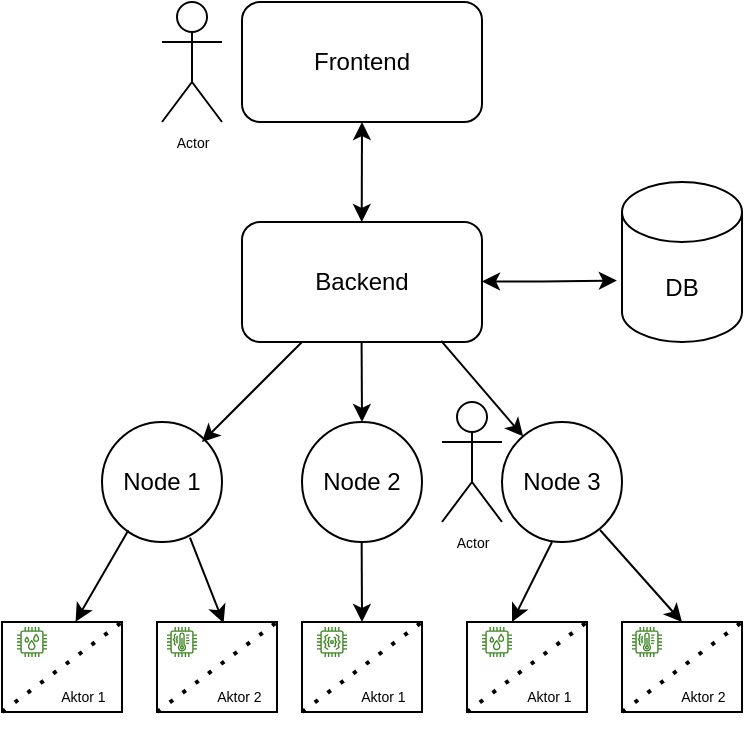 <mxfile version="20.5.3" type="device"><diagram id="PSP5izUE3HBFW0x57k5B" name="Seite-1"><mxGraphModel dx="1718" dy="943" grid="1" gridSize="10" guides="1" tooltips="1" connect="1" arrows="1" fold="1" page="1" pageScale="1" pageWidth="827" pageHeight="1169" math="0" shadow="0"><root><mxCell id="0"/><mxCell id="1" parent="0"/><mxCell id="mIJJCySKbbdGSBxJu0VL-1" value="Frontend" style="rounded=1;whiteSpace=wrap;html=1;" vertex="1" parent="1"><mxGeometry x="330" y="270" width="120" height="60" as="geometry"/></mxCell><mxCell id="mIJJCySKbbdGSBxJu0VL-8" value="Backend" style="rounded=1;whiteSpace=wrap;html=1;" vertex="1" parent="1"><mxGeometry x="330" y="380" width="120" height="60" as="geometry"/></mxCell><mxCell id="mIJJCySKbbdGSBxJu0VL-9" value="DB" style="shape=cylinder3;whiteSpace=wrap;html=1;boundedLbl=1;backgroundOutline=1;size=15;" vertex="1" parent="1"><mxGeometry x="520" y="360" width="60" height="80" as="geometry"/></mxCell><mxCell id="mIJJCySKbbdGSBxJu0VL-10" value="" style="endArrow=classic;startArrow=classic;html=1;rounded=0;entryX=-0.043;entryY=0.616;entryDx=0;entryDy=0;entryPerimeter=0;" edge="1" parent="1" target="mIJJCySKbbdGSBxJu0VL-9"><mxGeometry width="50" height="50" relative="1" as="geometry"><mxPoint x="450" y="409.71" as="sourcePoint"/><mxPoint x="510" y="409.71" as="targetPoint"/><Array as="points"><mxPoint x="480" y="409.71"/></Array></mxGeometry></mxCell><mxCell id="mIJJCySKbbdGSBxJu0VL-13" value="" style="endArrow=classic;startArrow=classic;html=1;rounded=0;entryX=0.5;entryY=1;entryDx=0;entryDy=0;" edge="1" parent="1" target="mIJJCySKbbdGSBxJu0VL-1"><mxGeometry width="50" height="50" relative="1" as="geometry"><mxPoint x="389.86" y="380" as="sourcePoint"/><mxPoint x="389.86" y="340" as="targetPoint"/></mxGeometry></mxCell><mxCell id="mIJJCySKbbdGSBxJu0VL-14" value="Node 1" style="ellipse;whiteSpace=wrap;html=1;aspect=fixed;" vertex="1" parent="1"><mxGeometry x="260" y="480" width="60" height="60" as="geometry"/></mxCell><mxCell id="mIJJCySKbbdGSBxJu0VL-15" value="Node 2" style="ellipse;whiteSpace=wrap;html=1;aspect=fixed;" vertex="1" parent="1"><mxGeometry x="360" y="480" width="60" height="60" as="geometry"/></mxCell><mxCell id="mIJJCySKbbdGSBxJu0VL-16" value="Node 3" style="ellipse;whiteSpace=wrap;html=1;aspect=fixed;" vertex="1" parent="1"><mxGeometry x="460" y="480" width="60" height="60" as="geometry"/></mxCell><mxCell id="mIJJCySKbbdGSBxJu0VL-17" value="" style="endArrow=classic;html=1;rounded=0;" edge="1" parent="1"><mxGeometry width="50" height="50" relative="1" as="geometry"><mxPoint x="360" y="440" as="sourcePoint"/><mxPoint x="310" y="490" as="targetPoint"/></mxGeometry></mxCell><mxCell id="mIJJCySKbbdGSBxJu0VL-18" value="" style="endArrow=classic;html=1;rounded=0;exitX=0.83;exitY=0.99;exitDx=0;exitDy=0;exitPerimeter=0;" edge="1" parent="1" source="mIJJCySKbbdGSBxJu0VL-8" target="mIJJCySKbbdGSBxJu0VL-16"><mxGeometry width="50" height="50" relative="1" as="geometry"><mxPoint x="460" y="440" as="sourcePoint"/><mxPoint x="410" y="490" as="targetPoint"/></mxGeometry></mxCell><mxCell id="mIJJCySKbbdGSBxJu0VL-19" value="" style="endArrow=classic;html=1;rounded=0;" edge="1" parent="1"><mxGeometry width="50" height="50" relative="1" as="geometry"><mxPoint x="389.8" y="440" as="sourcePoint"/><mxPoint x="390" y="480" as="targetPoint"/></mxGeometry></mxCell><mxCell id="mIJJCySKbbdGSBxJu0VL-20" value="" style="sketch=0;outlineConnect=0;fontColor=#232F3E;gradientColor=none;fillColor=#3F8624;strokeColor=none;dashed=0;verticalLabelPosition=bottom;verticalAlign=top;align=center;html=1;fontSize=12;fontStyle=0;aspect=fixed;pointerEvents=1;shape=mxgraph.aws4.iot_thing_vibration_sensor;" vertex="1" parent="1"><mxGeometry x="367.5" y="582.5" width="15" height="15" as="geometry"/></mxCell><mxCell id="mIJJCySKbbdGSBxJu0VL-21" value="" style="sketch=0;outlineConnect=0;fontColor=#232F3E;gradientColor=none;fillColor=#3F8624;strokeColor=none;dashed=0;verticalLabelPosition=bottom;verticalAlign=top;align=center;html=1;fontSize=12;fontStyle=0;aspect=fixed;pointerEvents=1;shape=mxgraph.aws4.iot_thing_temperature_vibration_sensor;" vertex="1" parent="1"><mxGeometry x="292.5" y="582.5" width="15" height="15" as="geometry"/></mxCell><mxCell id="mIJJCySKbbdGSBxJu0VL-22" value="" style="sketch=0;outlineConnect=0;fontColor=#232F3E;gradientColor=none;fillColor=#3F8624;strokeColor=none;dashed=0;verticalLabelPosition=bottom;verticalAlign=top;align=center;html=1;fontSize=12;fontStyle=0;aspect=fixed;pointerEvents=1;shape=mxgraph.aws4.iot_thing_humidity_sensor;" vertex="1" parent="1"><mxGeometry x="217.5" y="582.5" width="15" height="15" as="geometry"/></mxCell><mxCell id="mIJJCySKbbdGSBxJu0VL-26" value="&lt;p style=&quot;line-height: 120%;&quot;&gt;&lt;font size=&quot;1&quot;&gt;&amp;nbsp; &amp;nbsp; &amp;nbsp; &amp;nbsp;&amp;nbsp;&lt;/font&gt;&lt;/p&gt;&lt;p style=&quot;line-height: 120%;&quot;&gt;&lt;span style=&quot;font-size: 7px;&quot;&gt;&amp;nbsp; &amp;nbsp; &amp;nbsp; &amp;nbsp; &amp;nbsp; &amp;nbsp;Aktor 1&lt;/span&gt;&lt;/p&gt;" style="rounded=0;whiteSpace=wrap;html=1;fillColor=none;" vertex="1" parent="1"><mxGeometry x="210" y="580" width="60" height="45" as="geometry"/></mxCell><mxCell id="mIJJCySKbbdGSBxJu0VL-28" value="" style="endArrow=none;dashed=1;html=1;dashPattern=1 3;strokeWidth=2;rounded=0;entryX=1;entryY=0;entryDx=0;entryDy=0;exitX=0;exitY=1;exitDx=0;exitDy=0;" edge="1" parent="1" source="mIJJCySKbbdGSBxJu0VL-26" target="mIJJCySKbbdGSBxJu0VL-26"><mxGeometry width="50" height="50" relative="1" as="geometry"><mxPoint x="207.5" y="632" as="sourcePoint"/><mxPoint x="242.5" y="592" as="targetPoint"/></mxGeometry></mxCell><mxCell id="mIJJCySKbbdGSBxJu0VL-30" value="&lt;p style=&quot;line-height: 120%;&quot;&gt;&lt;font size=&quot;1&quot;&gt;&amp;nbsp; &amp;nbsp; &amp;nbsp; &amp;nbsp;&amp;nbsp;&lt;/font&gt;&lt;/p&gt;&lt;p style=&quot;line-height: 120%;&quot;&gt;&lt;span style=&quot;font-size: 7px;&quot;&gt;&amp;nbsp; &amp;nbsp; &amp;nbsp; &amp;nbsp; &amp;nbsp; &amp;nbsp;Aktor 2&lt;/span&gt;&lt;/p&gt;" style="rounded=0;whiteSpace=wrap;html=1;fillColor=none;" vertex="1" parent="1"><mxGeometry x="287.5" y="580" width="60" height="45" as="geometry"/></mxCell><mxCell id="mIJJCySKbbdGSBxJu0VL-31" value="" style="endArrow=none;dashed=1;html=1;dashPattern=1 3;strokeWidth=2;rounded=0;entryX=1;entryY=0;entryDx=0;entryDy=0;exitX=0;exitY=1;exitDx=0;exitDy=0;" edge="1" parent="1" source="mIJJCySKbbdGSBxJu0VL-30" target="mIJJCySKbbdGSBxJu0VL-30"><mxGeometry width="50" height="50" relative="1" as="geometry"><mxPoint x="297.5" y="670" as="sourcePoint"/><mxPoint x="332.5" y="630" as="targetPoint"/></mxGeometry></mxCell><mxCell id="mIJJCySKbbdGSBxJu0VL-34" value="&lt;p style=&quot;line-height: 120%;&quot;&gt;&lt;font size=&quot;1&quot;&gt;&amp;nbsp; &amp;nbsp; &amp;nbsp; &amp;nbsp;&amp;nbsp;&lt;/font&gt;&lt;/p&gt;&lt;p style=&quot;line-height: 120%;&quot;&gt;&lt;span style=&quot;font-size: 7px;&quot;&gt;&amp;nbsp; &amp;nbsp; &amp;nbsp; &amp;nbsp; &amp;nbsp; &amp;nbsp;Aktor 1&lt;/span&gt;&lt;/p&gt;" style="rounded=0;whiteSpace=wrap;html=1;fillColor=none;" vertex="1" parent="1"><mxGeometry x="360" y="580" width="60" height="45" as="geometry"/></mxCell><mxCell id="mIJJCySKbbdGSBxJu0VL-35" value="" style="endArrow=none;dashed=1;html=1;dashPattern=1 3;strokeWidth=2;rounded=0;entryX=1;entryY=0;entryDx=0;entryDy=0;exitX=0;exitY=1;exitDx=0;exitDy=0;" edge="1" parent="1" source="mIJJCySKbbdGSBxJu0VL-34" target="mIJJCySKbbdGSBxJu0VL-34"><mxGeometry width="50" height="50" relative="1" as="geometry"><mxPoint x="365" y="670" as="sourcePoint"/><mxPoint x="400" y="630" as="targetPoint"/></mxGeometry></mxCell><mxCell id="mIJJCySKbbdGSBxJu0VL-36" value="" style="endArrow=classic;html=1;rounded=0;entryX=0.613;entryY=-0.004;entryDx=0;entryDy=0;exitX=0.22;exitY=0.903;exitDx=0;exitDy=0;exitPerimeter=0;entryPerimeter=0;" edge="1" parent="1" source="mIJJCySKbbdGSBxJu0VL-14" target="mIJJCySKbbdGSBxJu0VL-26"><mxGeometry width="50" height="50" relative="1" as="geometry"><mxPoint x="270" y="534" as="sourcePoint"/><mxPoint x="240" y="562" as="targetPoint"/></mxGeometry></mxCell><mxCell id="mIJJCySKbbdGSBxJu0VL-38" value="" style="endArrow=classic;html=1;rounded=0;entryX=0.555;entryY=0.013;entryDx=0;entryDy=0;exitX=0.733;exitY=0.963;exitDx=0;exitDy=0;exitPerimeter=0;entryPerimeter=0;" edge="1" parent="1" source="mIJJCySKbbdGSBxJu0VL-14" target="mIJJCySKbbdGSBxJu0VL-30"><mxGeometry width="50" height="50" relative="1" as="geometry"><mxPoint x="300" y="550" as="sourcePoint"/><mxPoint x="310" y="550" as="targetPoint"/></mxGeometry></mxCell><mxCell id="mIJJCySKbbdGSBxJu0VL-39" value="" style="endArrow=classic;html=1;rounded=0;entryX=0.5;entryY=0;entryDx=0;entryDy=0;" edge="1" parent="1" target="mIJJCySKbbdGSBxJu0VL-34"><mxGeometry width="50" height="50" relative="1" as="geometry"><mxPoint x="389.83" y="540" as="sourcePoint"/><mxPoint x="390" y="560" as="targetPoint"/></mxGeometry></mxCell><mxCell id="mIJJCySKbbdGSBxJu0VL-40" value="" style="sketch=0;outlineConnect=0;fontColor=#232F3E;gradientColor=none;fillColor=#3F8624;strokeColor=none;dashed=0;verticalLabelPosition=bottom;verticalAlign=top;align=center;html=1;fontSize=12;fontStyle=0;aspect=fixed;pointerEvents=1;shape=mxgraph.aws4.iot_thing_temperature_vibration_sensor;" vertex="1" parent="1"><mxGeometry x="525" y="582.5" width="15" height="15" as="geometry"/></mxCell><mxCell id="mIJJCySKbbdGSBxJu0VL-41" value="" style="sketch=0;outlineConnect=0;fontColor=#232F3E;gradientColor=none;fillColor=#3F8624;strokeColor=none;dashed=0;verticalLabelPosition=bottom;verticalAlign=top;align=center;html=1;fontSize=12;fontStyle=0;aspect=fixed;pointerEvents=1;shape=mxgraph.aws4.iot_thing_humidity_sensor;" vertex="1" parent="1"><mxGeometry x="450" y="582.5" width="15" height="15" as="geometry"/></mxCell><mxCell id="mIJJCySKbbdGSBxJu0VL-42" value="&lt;p style=&quot;line-height: 120%;&quot;&gt;&lt;font size=&quot;1&quot;&gt;&amp;nbsp; &amp;nbsp; &amp;nbsp; &amp;nbsp;&amp;nbsp;&lt;/font&gt;&lt;/p&gt;&lt;p style=&quot;line-height: 120%;&quot;&gt;&lt;span style=&quot;font-size: 7px;&quot;&gt;&amp;nbsp; &amp;nbsp; &amp;nbsp; &amp;nbsp; &amp;nbsp; &amp;nbsp;Aktor 1&lt;/span&gt;&lt;/p&gt;" style="rounded=0;whiteSpace=wrap;html=1;fillColor=none;" vertex="1" parent="1"><mxGeometry x="442.5" y="580" width="60" height="45" as="geometry"/></mxCell><mxCell id="mIJJCySKbbdGSBxJu0VL-43" value="" style="endArrow=none;dashed=1;html=1;dashPattern=1 3;strokeWidth=2;rounded=0;entryX=1;entryY=0;entryDx=0;entryDy=0;exitX=0;exitY=1;exitDx=0;exitDy=0;" edge="1" parent="1" source="mIJJCySKbbdGSBxJu0VL-42" target="mIJJCySKbbdGSBxJu0VL-42"><mxGeometry width="50" height="50" relative="1" as="geometry"><mxPoint x="440" y="632" as="sourcePoint"/><mxPoint x="475" y="592" as="targetPoint"/></mxGeometry></mxCell><mxCell id="mIJJCySKbbdGSBxJu0VL-44" value="&lt;p style=&quot;line-height: 120%;&quot;&gt;&lt;font size=&quot;1&quot;&gt;&amp;nbsp; &amp;nbsp; &amp;nbsp; &amp;nbsp;&amp;nbsp;&lt;/font&gt;&lt;/p&gt;&lt;p style=&quot;line-height: 120%;&quot;&gt;&lt;span style=&quot;font-size: 7px;&quot;&gt;&amp;nbsp; &amp;nbsp; &amp;nbsp; &amp;nbsp; &amp;nbsp; &amp;nbsp;Aktor 2&lt;/span&gt;&lt;/p&gt;" style="rounded=0;whiteSpace=wrap;html=1;fillColor=none;" vertex="1" parent="1"><mxGeometry x="520" y="580" width="60" height="45" as="geometry"/></mxCell><mxCell id="mIJJCySKbbdGSBxJu0VL-45" value="" style="endArrow=none;dashed=1;html=1;dashPattern=1 3;strokeWidth=2;rounded=0;entryX=1;entryY=0;entryDx=0;entryDy=0;exitX=0;exitY=1;exitDx=0;exitDy=0;" edge="1" parent="1" source="mIJJCySKbbdGSBxJu0VL-44" target="mIJJCySKbbdGSBxJu0VL-44"><mxGeometry width="50" height="50" relative="1" as="geometry"><mxPoint x="530" y="670" as="sourcePoint"/><mxPoint x="565" y="630" as="targetPoint"/></mxGeometry></mxCell><mxCell id="mIJJCySKbbdGSBxJu0VL-46" value="" style="endArrow=classic;html=1;rounded=0;entryX=0.613;entryY=-0.004;entryDx=0;entryDy=0;entryPerimeter=0;" edge="1" parent="1"><mxGeometry width="50" height="50" relative="1" as="geometry"><mxPoint x="485" y="540" as="sourcePoint"/><mxPoint x="465.0" y="580.0" as="targetPoint"/></mxGeometry></mxCell><mxCell id="mIJJCySKbbdGSBxJu0VL-47" value="" style="endArrow=classic;html=1;rounded=0;entryX=0.5;entryY=0;entryDx=0;entryDy=0;exitX=0.817;exitY=0.9;exitDx=0;exitDy=0;exitPerimeter=0;" edge="1" parent="1" source="mIJJCySKbbdGSBxJu0VL-16" target="mIJJCySKbbdGSBxJu0VL-44"><mxGeometry width="50" height="50" relative="1" as="geometry"><mxPoint x="520" y="530.0" as="sourcePoint"/><mxPoint x="536.82" y="572.805" as="targetPoint"/></mxGeometry></mxCell><mxCell id="mIJJCySKbbdGSBxJu0VL-48" value="" style="shape=image;html=1;verticalAlign=top;verticalLabelPosition=bottom;labelBackgroundColor=#ffffff;imageAspect=0;aspect=fixed;image=https://cdn0.iconfinder.com/data/icons/long-shadow-web-icons/512/python-128.png;fontSize=7;fillColor=none;" vertex="1" parent="1"><mxGeometry x="420" y="410" width="22.5" height="22.5" as="geometry"/></mxCell><mxCell id="mIJJCySKbbdGSBxJu0VL-50" value="" style="shape=image;html=1;verticalAlign=top;verticalLabelPosition=bottom;labelBackgroundColor=#ffffff;imageAspect=0;aspect=fixed;image=https://cdn0.iconfinder.com/data/icons/long-shadow-web-icons/512/angular-128.png;fontSize=7;fillColor=none;" vertex="1" parent="1"><mxGeometry x="422.5" y="300" width="20" height="20" as="geometry"/></mxCell><mxCell id="mIJJCySKbbdGSBxJu0VL-51" value="Actor" style="shape=umlActor;verticalLabelPosition=bottom;verticalAlign=top;html=1;outlineConnect=0;fontSize=7;fillColor=none;" vertex="1" parent="1"><mxGeometry x="430" y="470" width="30" height="60" as="geometry"/></mxCell><mxCell id="mIJJCySKbbdGSBxJu0VL-55" value="Actor" style="shape=umlActor;verticalLabelPosition=bottom;verticalAlign=top;html=1;outlineConnect=0;fontSize=7;fillColor=none;" vertex="1" parent="1"><mxGeometry x="290" y="270" width="30" height="60" as="geometry"/></mxCell></root></mxGraphModel></diagram></mxfile>